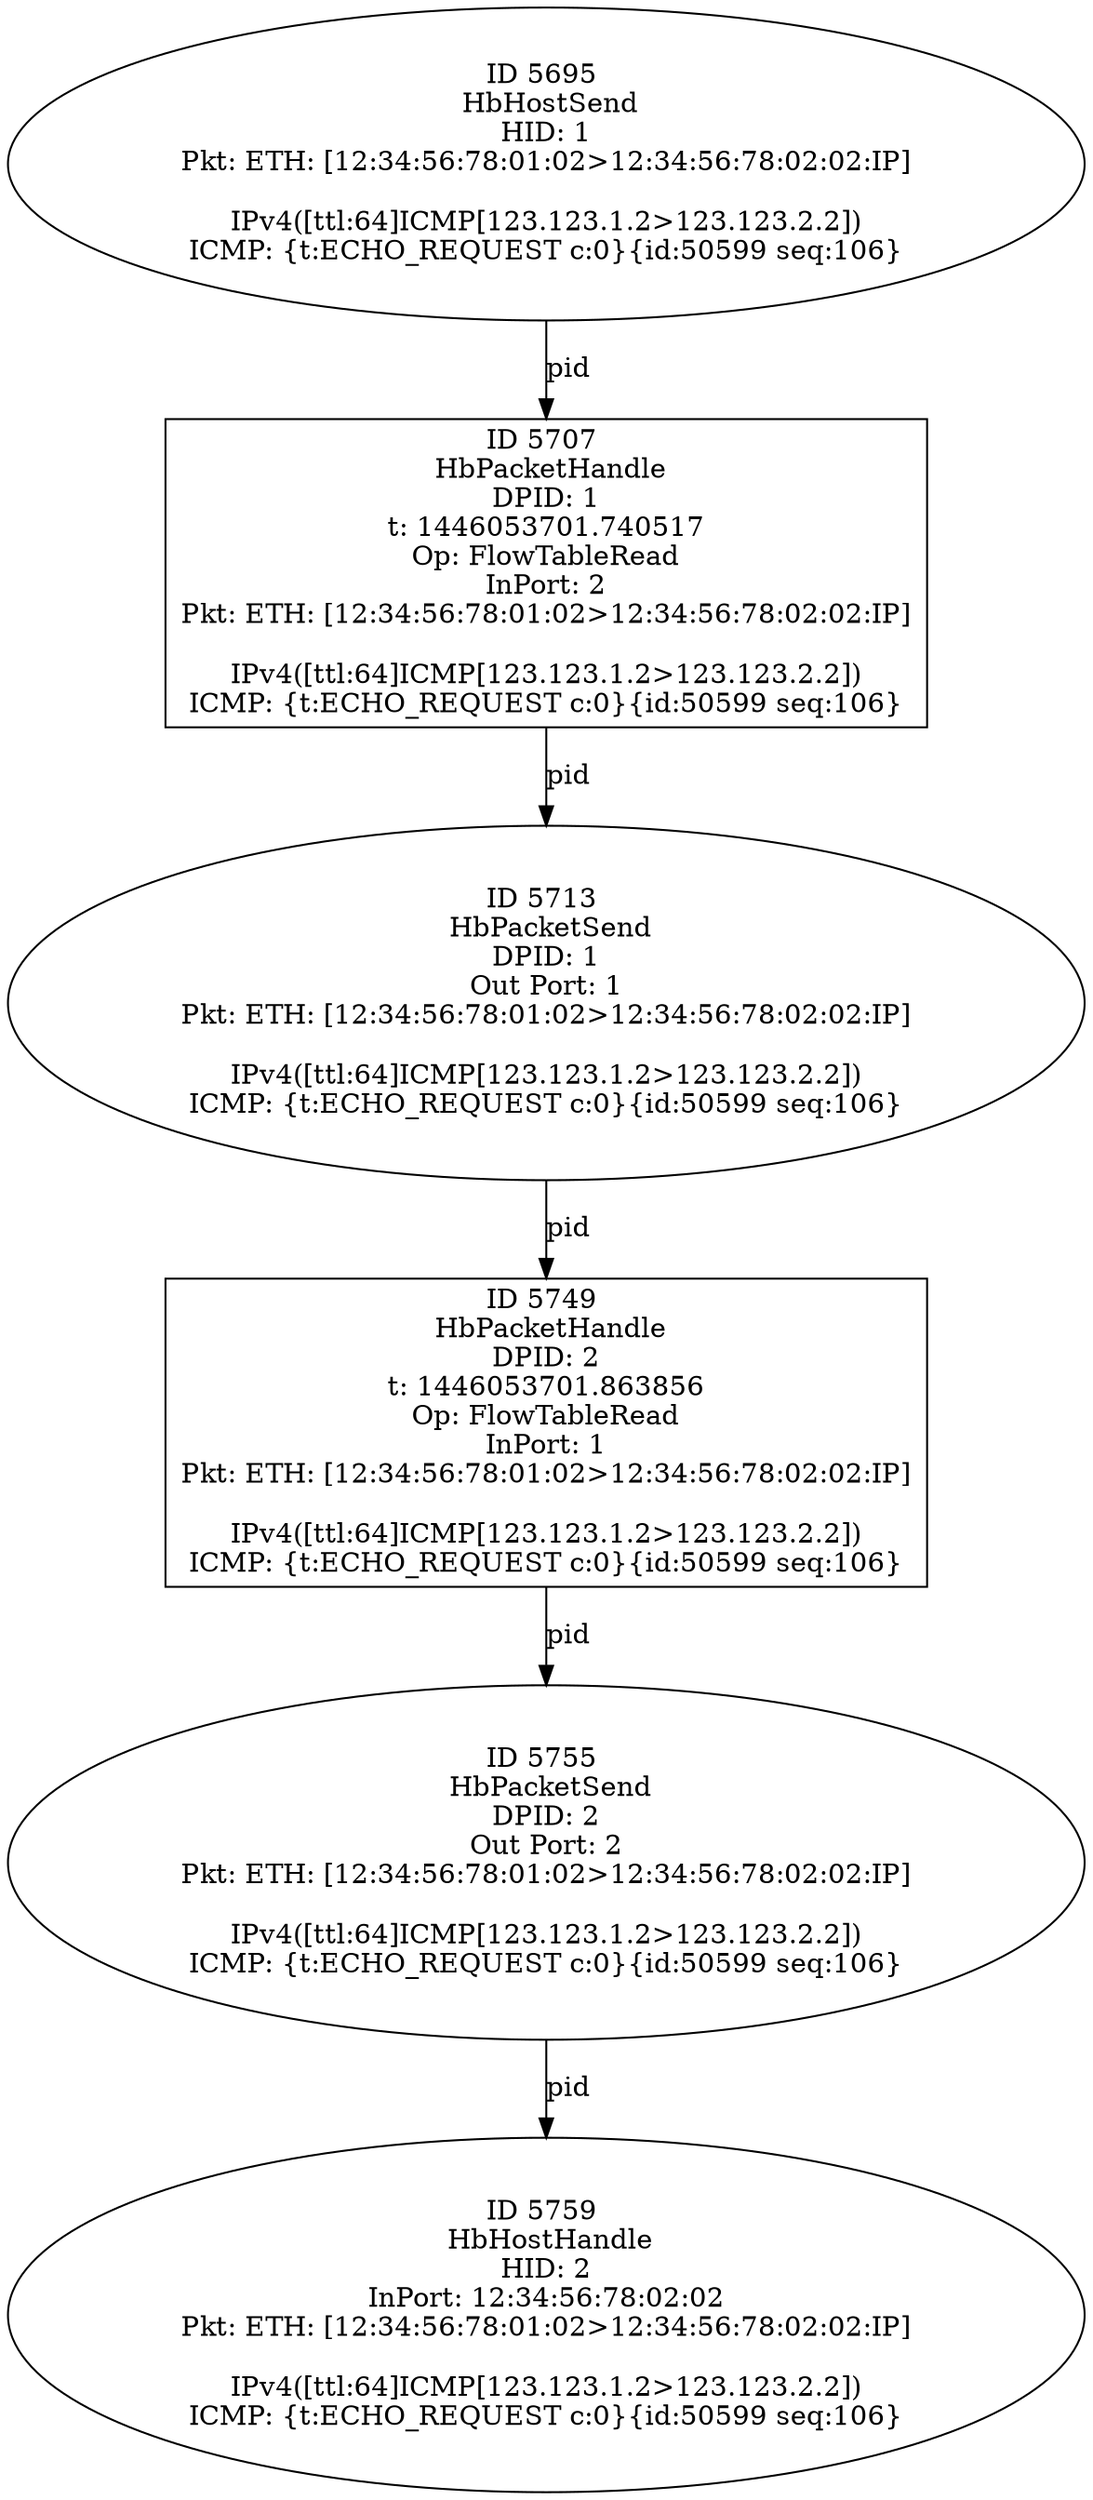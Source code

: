 strict digraph G {
5707 [shape=box, event=<hb_events.HbPacketHandle object at 0x104d27510>, label="ID 5707 
 HbPacketHandle
DPID: 1
t: 1446053701.740517
Op: FlowTableRead
InPort: 2
Pkt: ETH: [12:34:56:78:01:02>12:34:56:78:02:02:IP]

IPv4([ttl:64]ICMP[123.123.1.2>123.123.2.2])
ICMP: {t:ECHO_REQUEST c:0}{id:50599 seq:106}"];
5713 [shape=oval, event=<hb_events.HbPacketSend object at 0x104d27950>, label="ID 5713 
 HbPacketSend
DPID: 1
Out Port: 1
Pkt: ETH: [12:34:56:78:01:02>12:34:56:78:02:02:IP]

IPv4([ttl:64]ICMP[123.123.1.2>123.123.2.2])
ICMP: {t:ECHO_REQUEST c:0}{id:50599 seq:106}"];
5749 [shape=box, event=<hb_events.HbPacketHandle object at 0x104d371d0>, label="ID 5749 
 HbPacketHandle
DPID: 2
t: 1446053701.863856
Op: FlowTableRead
InPort: 1
Pkt: ETH: [12:34:56:78:01:02>12:34:56:78:02:02:IP]

IPv4([ttl:64]ICMP[123.123.1.2>123.123.2.2])
ICMP: {t:ECHO_REQUEST c:0}{id:50599 seq:106}"];
5695 [shape=oval, event=<hb_events.HbHostSend object at 0x104d15790>, label="ID 5695 
 HbHostSend
HID: 1
Pkt: ETH: [12:34:56:78:01:02>12:34:56:78:02:02:IP]

IPv4([ttl:64]ICMP[123.123.1.2>123.123.2.2])
ICMP: {t:ECHO_REQUEST c:0}{id:50599 seq:106}"];
5755 [shape=oval, event=<hb_events.HbPacketSend object at 0x104d47a50>, label="ID 5755 
 HbPacketSend
DPID: 2
Out Port: 2
Pkt: ETH: [12:34:56:78:01:02>12:34:56:78:02:02:IP]

IPv4([ttl:64]ICMP[123.123.1.2>123.123.2.2])
ICMP: {t:ECHO_REQUEST c:0}{id:50599 seq:106}"];
5759 [shape=oval, event=<hb_events.HbHostHandle object at 0x104d478d0>, label="ID 5759 
 HbHostHandle
HID: 2
InPort: 12:34:56:78:02:02
Pkt: ETH: [12:34:56:78:01:02>12:34:56:78:02:02:IP]

IPv4([ttl:64]ICMP[123.123.1.2>123.123.2.2])
ICMP: {t:ECHO_REQUEST c:0}{id:50599 seq:106}"];
5707 -> 5713  [rel=pid, label=pid];
5713 -> 5749  [rel=pid, label=pid];
5749 -> 5755  [rel=pid, label=pid];
5695 -> 5707  [rel=pid, label=pid];
5755 -> 5759  [rel=pid, label=pid];
}

